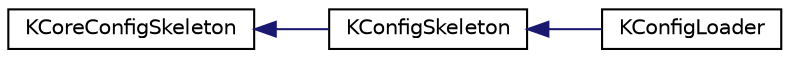 digraph "Graphical Class Hierarchy"
{
  edge [fontname="Helvetica",fontsize="10",labelfontname="Helvetica",labelfontsize="10"];
  node [fontname="Helvetica",fontsize="10",shape=record];
  rankdir="LR";
  Node0 [label="KCoreConfigSkeleton",height=0.2,width=0.4,color="black", fillcolor="white", style="filled",URL="$classKCoreConfigSkeleton.html",tooltip="Class for handling preferences settings for an application. "];
  Node0 -> Node1 [dir="back",color="midnightblue",fontsize="10",style="solid",fontname="Helvetica"];
  Node1 [label="KConfigSkeleton",height=0.2,width=0.4,color="black", fillcolor="white", style="filled",URL="$classKConfigSkeleton.html",tooltip="Class for handling preferences settings for an application. "];
  Node1 -> Node2 [dir="back",color="midnightblue",fontsize="10",style="solid",fontname="Helvetica"];
  Node2 [label="KConfigLoader",height=0.2,width=0.4,color="black", fillcolor="white", style="filled",URL="$classKConfigLoader.html",tooltip="A KConfigSkeleton that populates itself based on KConfigXT XML. "];
}
